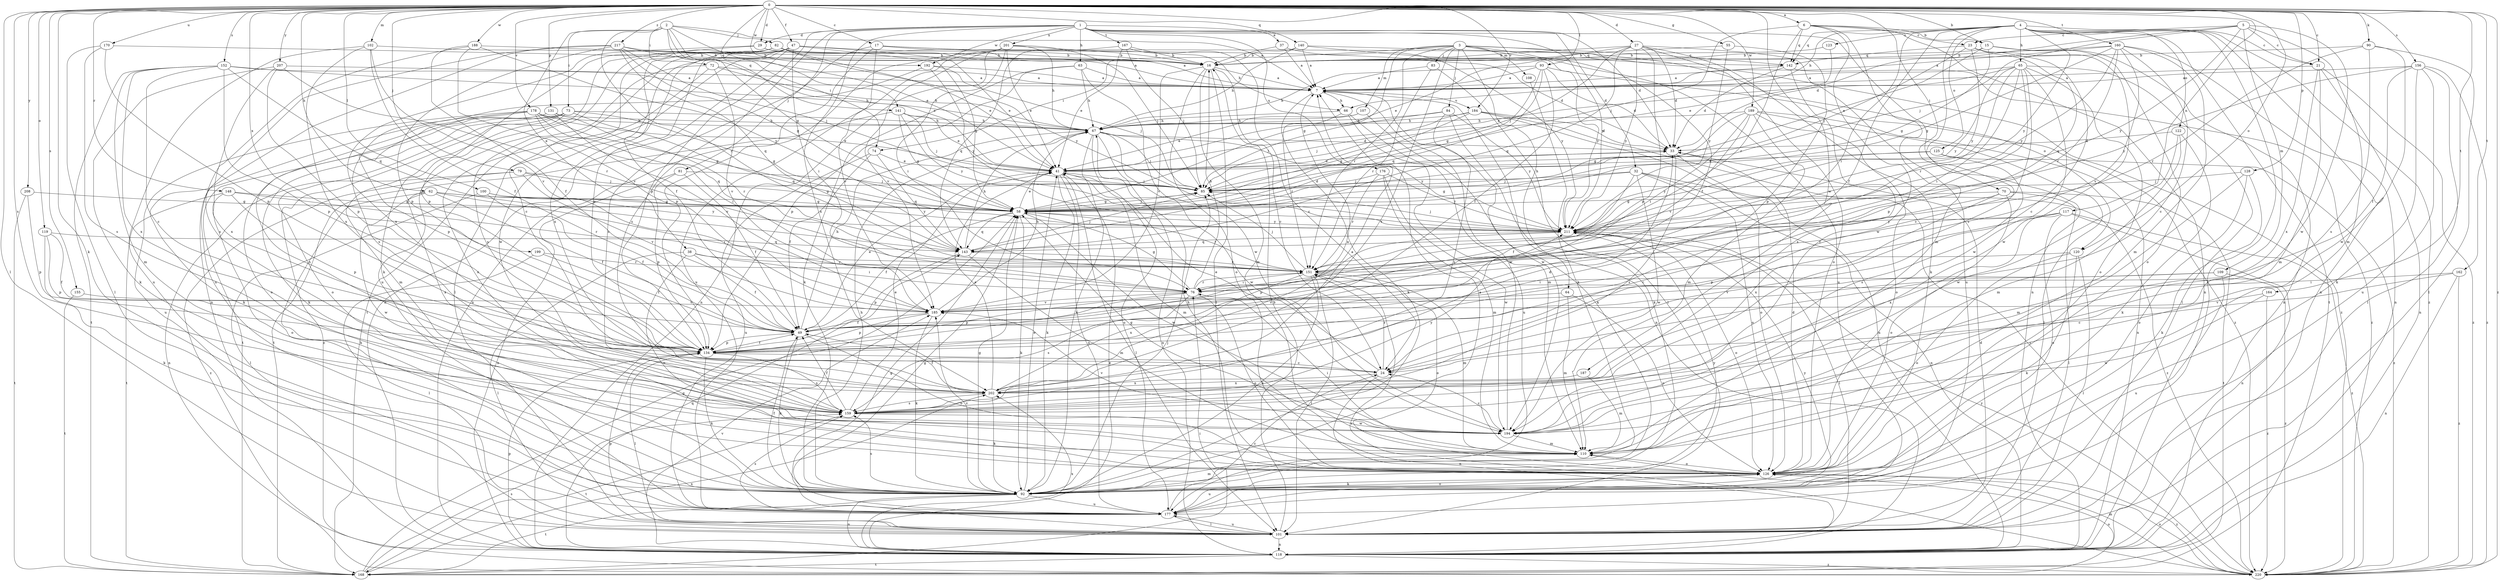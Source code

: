 strict digraph  {
0;
1;
2;
3;
4;
5;
6;
7;
15;
16;
17;
21;
23;
24;
27;
29;
32;
33;
37;
38;
41;
47;
49;
55;
58;
62;
63;
64;
65;
66;
67;
70;
72;
73;
74;
76;
79;
81;
82;
83;
84;
85;
90;
92;
93;
100;
101;
102;
107;
108;
109;
110;
117;
118;
119;
120;
122;
123;
125;
126;
128;
131;
134;
140;
141;
142;
143;
148;
151;
152;
155;
156;
159;
160;
162;
164;
167;
168;
170;
176;
177;
178;
184;
185;
187;
188;
189;
192;
194;
199;
201;
202;
207;
208;
211;
217;
220;
0 -> 6  [label=a];
0 -> 15  [label=b];
0 -> 17  [label=c];
0 -> 21  [label=c];
0 -> 27  [label=d];
0 -> 29  [label=d];
0 -> 47  [label=f];
0 -> 55  [label=g];
0 -> 62  [label=h];
0 -> 70  [label=i];
0 -> 79  [label=j];
0 -> 90  [label=k];
0 -> 92  [label=k];
0 -> 93  [label=l];
0 -> 100  [label=l];
0 -> 101  [label=l];
0 -> 102  [label=m];
0 -> 117  [label=n];
0 -> 119  [label=o];
0 -> 120  [label=o];
0 -> 128  [label=p];
0 -> 131  [label=p];
0 -> 140  [label=q];
0 -> 141  [label=q];
0 -> 148  [label=r];
0 -> 152  [label=s];
0 -> 155  [label=s];
0 -> 156  [label=s];
0 -> 159  [label=s];
0 -> 160  [label=t];
0 -> 162  [label=t];
0 -> 164  [label=t];
0 -> 170  [label=u];
0 -> 178  [label=v];
0 -> 184  [label=v];
0 -> 187  [label=w];
0 -> 188  [label=w];
0 -> 189  [label=w];
0 -> 192  [label=w];
0 -> 199  [label=x];
0 -> 207  [label=y];
0 -> 208  [label=y];
0 -> 217  [label=z];
0 -> 220  [label=z];
1 -> 29  [label=d];
1 -> 32  [label=d];
1 -> 33  [label=d];
1 -> 37  [label=e];
1 -> 63  [label=h];
1 -> 81  [label=j];
1 -> 118  [label=n];
1 -> 134  [label=p];
1 -> 159  [label=s];
1 -> 167  [label=t];
1 -> 176  [label=u];
1 -> 192  [label=w];
1 -> 201  [label=x];
1 -> 202  [label=x];
1 -> 211  [label=y];
2 -> 7  [label=a];
2 -> 38  [label=e];
2 -> 41  [label=e];
2 -> 58  [label=g];
2 -> 72  [label=i];
2 -> 73  [label=i];
2 -> 74  [label=i];
2 -> 82  [label=j];
2 -> 141  [label=q];
2 -> 151  [label=r];
3 -> 58  [label=g];
3 -> 64  [label=h];
3 -> 74  [label=i];
3 -> 83  [label=j];
3 -> 84  [label=j];
3 -> 107  [label=m];
3 -> 108  [label=m];
3 -> 120  [label=o];
3 -> 142  [label=q];
3 -> 151  [label=r];
3 -> 177  [label=u];
3 -> 202  [label=x];
3 -> 211  [label=y];
4 -> 21  [label=c];
4 -> 49  [label=f];
4 -> 65  [label=h];
4 -> 66  [label=h];
4 -> 76  [label=i];
4 -> 101  [label=l];
4 -> 118  [label=n];
4 -> 122  [label=o];
4 -> 123  [label=o];
4 -> 125  [label=o];
4 -> 142  [label=q];
4 -> 159  [label=s];
4 -> 168  [label=t];
4 -> 211  [label=y];
4 -> 220  [label=z];
5 -> 21  [label=c];
5 -> 23  [label=c];
5 -> 33  [label=d];
5 -> 85  [label=j];
5 -> 109  [label=m];
5 -> 110  [label=m];
5 -> 194  [label=w];
5 -> 211  [label=y];
6 -> 15  [label=b];
6 -> 23  [label=c];
6 -> 85  [label=j];
6 -> 110  [label=m];
6 -> 118  [label=n];
6 -> 142  [label=q];
6 -> 151  [label=r];
6 -> 194  [label=w];
7 -> 66  [label=h];
7 -> 92  [label=k];
7 -> 118  [label=n];
7 -> 184  [label=v];
7 -> 194  [label=w];
15 -> 16  [label=b];
15 -> 41  [label=e];
15 -> 58  [label=g];
15 -> 118  [label=n];
15 -> 126  [label=o];
16 -> 7  [label=a];
16 -> 24  [label=c];
16 -> 101  [label=l];
16 -> 110  [label=m];
16 -> 126  [label=o];
16 -> 185  [label=v];
17 -> 33  [label=d];
17 -> 66  [label=h];
17 -> 118  [label=n];
17 -> 142  [label=q];
17 -> 159  [label=s];
17 -> 185  [label=v];
21 -> 7  [label=a];
21 -> 110  [label=m];
21 -> 118  [label=n];
21 -> 202  [label=x];
21 -> 220  [label=z];
23 -> 24  [label=c];
23 -> 85  [label=j];
23 -> 142  [label=q];
23 -> 143  [label=q];
23 -> 194  [label=w];
23 -> 211  [label=y];
24 -> 41  [label=e];
24 -> 118  [label=n];
24 -> 151  [label=r];
24 -> 202  [label=x];
27 -> 16  [label=b];
27 -> 33  [label=d];
27 -> 41  [label=e];
27 -> 85  [label=j];
27 -> 92  [label=k];
27 -> 126  [label=o];
27 -> 134  [label=p];
27 -> 143  [label=q];
27 -> 177  [label=u];
27 -> 211  [label=y];
29 -> 7  [label=a];
29 -> 16  [label=b];
29 -> 134  [label=p];
29 -> 202  [label=x];
32 -> 49  [label=f];
32 -> 58  [label=g];
32 -> 85  [label=j];
32 -> 118  [label=n];
32 -> 126  [label=o];
32 -> 194  [label=w];
32 -> 220  [label=z];
33 -> 41  [label=e];
33 -> 126  [label=o];
33 -> 159  [label=s];
37 -> 7  [label=a];
37 -> 16  [label=b];
37 -> 211  [label=y];
38 -> 49  [label=f];
38 -> 76  [label=i];
38 -> 101  [label=l];
38 -> 126  [label=o];
38 -> 151  [label=r];
41 -> 85  [label=j];
41 -> 92  [label=k];
41 -> 101  [label=l];
41 -> 110  [label=m];
41 -> 177  [label=u];
47 -> 16  [label=b];
47 -> 41  [label=e];
47 -> 58  [label=g];
47 -> 76  [label=i];
47 -> 101  [label=l];
47 -> 118  [label=n];
47 -> 134  [label=p];
47 -> 168  [label=t];
47 -> 194  [label=w];
47 -> 202  [label=x];
49 -> 41  [label=e];
49 -> 67  [label=h];
49 -> 92  [label=k];
49 -> 126  [label=o];
49 -> 134  [label=p];
55 -> 16  [label=b];
55 -> 134  [label=p];
55 -> 211  [label=y];
58 -> 33  [label=d];
58 -> 41  [label=e];
58 -> 49  [label=f];
58 -> 85  [label=j];
58 -> 92  [label=k];
58 -> 143  [label=q];
58 -> 151  [label=r];
58 -> 194  [label=w];
58 -> 211  [label=y];
62 -> 49  [label=f];
62 -> 58  [label=g];
62 -> 76  [label=i];
62 -> 92  [label=k];
62 -> 194  [label=w];
62 -> 202  [label=x];
62 -> 211  [label=y];
63 -> 7  [label=a];
63 -> 67  [label=h];
63 -> 92  [label=k];
63 -> 134  [label=p];
63 -> 194  [label=w];
64 -> 110  [label=m];
64 -> 126  [label=o];
64 -> 185  [label=v];
65 -> 7  [label=a];
65 -> 24  [label=c];
65 -> 41  [label=e];
65 -> 76  [label=i];
65 -> 101  [label=l];
65 -> 126  [label=o];
65 -> 134  [label=p];
65 -> 151  [label=r];
65 -> 194  [label=w];
65 -> 211  [label=y];
66 -> 67  [label=h];
66 -> 110  [label=m];
66 -> 151  [label=r];
66 -> 177  [label=u];
67 -> 33  [label=d];
67 -> 85  [label=j];
67 -> 92  [label=k];
67 -> 118  [label=n];
67 -> 177  [label=u];
67 -> 194  [label=w];
67 -> 211  [label=y];
70 -> 24  [label=c];
70 -> 58  [label=g];
70 -> 101  [label=l];
70 -> 126  [label=o];
70 -> 168  [label=t];
70 -> 202  [label=x];
72 -> 7  [label=a];
72 -> 67  [label=h];
72 -> 126  [label=o];
72 -> 159  [label=s];
72 -> 185  [label=v];
73 -> 58  [label=g];
73 -> 67  [label=h];
73 -> 92  [label=k];
73 -> 110  [label=m];
73 -> 126  [label=o];
73 -> 143  [label=q];
73 -> 168  [label=t];
73 -> 220  [label=z];
74 -> 41  [label=e];
74 -> 49  [label=f];
74 -> 143  [label=q];
74 -> 177  [label=u];
76 -> 16  [label=b];
76 -> 58  [label=g];
76 -> 126  [label=o];
76 -> 134  [label=p];
76 -> 151  [label=r];
76 -> 159  [label=s];
76 -> 185  [label=v];
79 -> 58  [label=g];
79 -> 85  [label=j];
79 -> 118  [label=n];
79 -> 185  [label=v];
79 -> 220  [label=z];
81 -> 49  [label=f];
81 -> 85  [label=j];
81 -> 118  [label=n];
81 -> 134  [label=p];
82 -> 7  [label=a];
82 -> 16  [label=b];
82 -> 24  [label=c];
82 -> 41  [label=e];
82 -> 49  [label=f];
82 -> 92  [label=k];
82 -> 177  [label=u];
82 -> 211  [label=y];
83 -> 7  [label=a];
83 -> 101  [label=l];
83 -> 151  [label=r];
84 -> 67  [label=h];
84 -> 85  [label=j];
84 -> 92  [label=k];
84 -> 159  [label=s];
84 -> 211  [label=y];
85 -> 58  [label=g];
90 -> 16  [label=b];
90 -> 101  [label=l];
90 -> 151  [label=r];
90 -> 159  [label=s];
90 -> 194  [label=w];
92 -> 7  [label=a];
92 -> 41  [label=e];
92 -> 49  [label=f];
92 -> 58  [label=g];
92 -> 67  [label=h];
92 -> 85  [label=j];
92 -> 110  [label=m];
92 -> 118  [label=n];
92 -> 126  [label=o];
92 -> 159  [label=s];
92 -> 168  [label=t];
92 -> 177  [label=u];
92 -> 185  [label=v];
92 -> 211  [label=y];
93 -> 7  [label=a];
93 -> 33  [label=d];
93 -> 49  [label=f];
93 -> 58  [label=g];
93 -> 67  [label=h];
93 -> 143  [label=q];
93 -> 220  [label=z];
100 -> 49  [label=f];
100 -> 58  [label=g];
100 -> 101  [label=l];
100 -> 211  [label=y];
101 -> 16  [label=b];
101 -> 33  [label=d];
101 -> 58  [label=g];
101 -> 118  [label=n];
101 -> 134  [label=p];
101 -> 177  [label=u];
102 -> 16  [label=b];
102 -> 49  [label=f];
102 -> 177  [label=u];
102 -> 185  [label=v];
102 -> 202  [label=x];
107 -> 41  [label=e];
107 -> 67  [label=h];
107 -> 92  [label=k];
108 -> 92  [label=k];
109 -> 76  [label=i];
109 -> 177  [label=u];
109 -> 185  [label=v];
109 -> 220  [label=z];
110 -> 76  [label=i];
110 -> 126  [label=o];
117 -> 118  [label=n];
117 -> 126  [label=o];
117 -> 134  [label=p];
117 -> 151  [label=r];
117 -> 202  [label=x];
117 -> 211  [label=y];
117 -> 220  [label=z];
118 -> 41  [label=e];
118 -> 134  [label=p];
118 -> 143  [label=q];
118 -> 168  [label=t];
118 -> 185  [label=v];
118 -> 202  [label=x];
118 -> 220  [label=z];
119 -> 49  [label=f];
119 -> 92  [label=k];
119 -> 134  [label=p];
119 -> 143  [label=q];
120 -> 92  [label=k];
120 -> 101  [label=l];
120 -> 126  [label=o];
120 -> 151  [label=r];
122 -> 33  [label=d];
122 -> 92  [label=k];
122 -> 110  [label=m];
122 -> 194  [label=w];
123 -> 16  [label=b];
123 -> 41  [label=e];
125 -> 41  [label=e];
125 -> 159  [label=s];
125 -> 211  [label=y];
125 -> 220  [label=z];
126 -> 33  [label=d];
126 -> 67  [label=h];
126 -> 92  [label=k];
126 -> 177  [label=u];
126 -> 220  [label=z];
128 -> 85  [label=j];
128 -> 92  [label=k];
128 -> 110  [label=m];
128 -> 126  [label=o];
131 -> 67  [label=h];
131 -> 126  [label=o];
131 -> 151  [label=r];
131 -> 159  [label=s];
131 -> 185  [label=v];
134 -> 24  [label=c];
134 -> 49  [label=f];
134 -> 92  [label=k];
134 -> 101  [label=l];
134 -> 159  [label=s];
140 -> 7  [label=a];
140 -> 16  [label=b];
140 -> 49  [label=f];
140 -> 67  [label=h];
140 -> 220  [label=z];
141 -> 41  [label=e];
141 -> 58  [label=g];
141 -> 67  [label=h];
141 -> 85  [label=j];
141 -> 168  [label=t];
141 -> 211  [label=y];
142 -> 7  [label=a];
142 -> 33  [label=d];
142 -> 159  [label=s];
142 -> 220  [label=z];
143 -> 67  [label=h];
143 -> 85  [label=j];
143 -> 110  [label=m];
143 -> 134  [label=p];
143 -> 151  [label=r];
148 -> 58  [label=g];
148 -> 126  [label=o];
148 -> 134  [label=p];
148 -> 151  [label=r];
148 -> 168  [label=t];
151 -> 76  [label=i];
151 -> 85  [label=j];
151 -> 92  [label=k];
151 -> 101  [label=l];
151 -> 110  [label=m];
151 -> 126  [label=o];
151 -> 202  [label=x];
152 -> 7  [label=a];
152 -> 24  [label=c];
152 -> 67  [label=h];
152 -> 110  [label=m];
152 -> 134  [label=p];
152 -> 143  [label=q];
152 -> 168  [label=t];
152 -> 202  [label=x];
155 -> 168  [label=t];
155 -> 185  [label=v];
156 -> 7  [label=a];
156 -> 49  [label=f];
156 -> 92  [label=k];
156 -> 101  [label=l];
156 -> 177  [label=u];
156 -> 211  [label=y];
156 -> 220  [label=z];
159 -> 7  [label=a];
159 -> 41  [label=e];
159 -> 49  [label=f];
159 -> 168  [label=t];
159 -> 194  [label=w];
159 -> 211  [label=y];
160 -> 7  [label=a];
160 -> 16  [label=b];
160 -> 24  [label=c];
160 -> 58  [label=g];
160 -> 110  [label=m];
160 -> 118  [label=n];
160 -> 151  [label=r];
160 -> 185  [label=v];
160 -> 211  [label=y];
162 -> 24  [label=c];
162 -> 76  [label=i];
162 -> 118  [label=n];
162 -> 220  [label=z];
164 -> 185  [label=v];
164 -> 194  [label=w];
164 -> 220  [label=z];
167 -> 16  [label=b];
167 -> 24  [label=c];
167 -> 41  [label=e];
167 -> 85  [label=j];
167 -> 143  [label=q];
168 -> 58  [label=g];
168 -> 76  [label=i];
168 -> 126  [label=o];
168 -> 159  [label=s];
168 -> 202  [label=x];
170 -> 16  [label=b];
170 -> 101  [label=l];
170 -> 134  [label=p];
170 -> 159  [label=s];
176 -> 85  [label=j];
176 -> 110  [label=m];
176 -> 151  [label=r];
176 -> 194  [label=w];
176 -> 211  [label=y];
177 -> 24  [label=c];
177 -> 58  [label=g];
177 -> 101  [label=l];
177 -> 159  [label=s];
177 -> 211  [label=y];
178 -> 41  [label=e];
178 -> 58  [label=g];
178 -> 67  [label=h];
178 -> 76  [label=i];
178 -> 92  [label=k];
178 -> 134  [label=p];
178 -> 143  [label=q];
178 -> 177  [label=u];
184 -> 33  [label=d];
184 -> 58  [label=g];
184 -> 67  [label=h];
184 -> 85  [label=j];
184 -> 118  [label=n];
184 -> 220  [label=z];
185 -> 49  [label=f];
185 -> 67  [label=h];
185 -> 92  [label=k];
185 -> 134  [label=p];
187 -> 110  [label=m];
187 -> 202  [label=x];
188 -> 16  [label=b];
188 -> 49  [label=f];
188 -> 159  [label=s];
188 -> 185  [label=v];
188 -> 211  [label=y];
189 -> 58  [label=g];
189 -> 67  [label=h];
189 -> 76  [label=i];
189 -> 101  [label=l];
189 -> 110  [label=m];
189 -> 118  [label=n];
189 -> 126  [label=o];
189 -> 185  [label=v];
192 -> 7  [label=a];
192 -> 85  [label=j];
192 -> 159  [label=s];
192 -> 211  [label=y];
194 -> 7  [label=a];
194 -> 24  [label=c];
194 -> 58  [label=g];
194 -> 110  [label=m];
194 -> 185  [label=v];
199 -> 49  [label=f];
199 -> 101  [label=l];
199 -> 151  [label=r];
201 -> 16  [label=b];
201 -> 41  [label=e];
201 -> 67  [label=h];
201 -> 76  [label=i];
201 -> 85  [label=j];
201 -> 118  [label=n];
201 -> 134  [label=p];
201 -> 177  [label=u];
201 -> 185  [label=v];
202 -> 7  [label=a];
202 -> 33  [label=d];
202 -> 41  [label=e];
202 -> 49  [label=f];
202 -> 92  [label=k];
202 -> 159  [label=s];
207 -> 7  [label=a];
207 -> 92  [label=k];
207 -> 134  [label=p];
207 -> 151  [label=r];
207 -> 202  [label=x];
208 -> 58  [label=g];
208 -> 134  [label=p];
208 -> 168  [label=t];
211 -> 85  [label=j];
211 -> 101  [label=l];
211 -> 126  [label=o];
211 -> 134  [label=p];
211 -> 143  [label=q];
217 -> 16  [label=b];
217 -> 41  [label=e];
217 -> 58  [label=g];
217 -> 85  [label=j];
217 -> 118  [label=n];
217 -> 134  [label=p];
217 -> 143  [label=q];
217 -> 177  [label=u];
220 -> 110  [label=m];
220 -> 126  [label=o];
220 -> 151  [label=r];
220 -> 211  [label=y];
}
